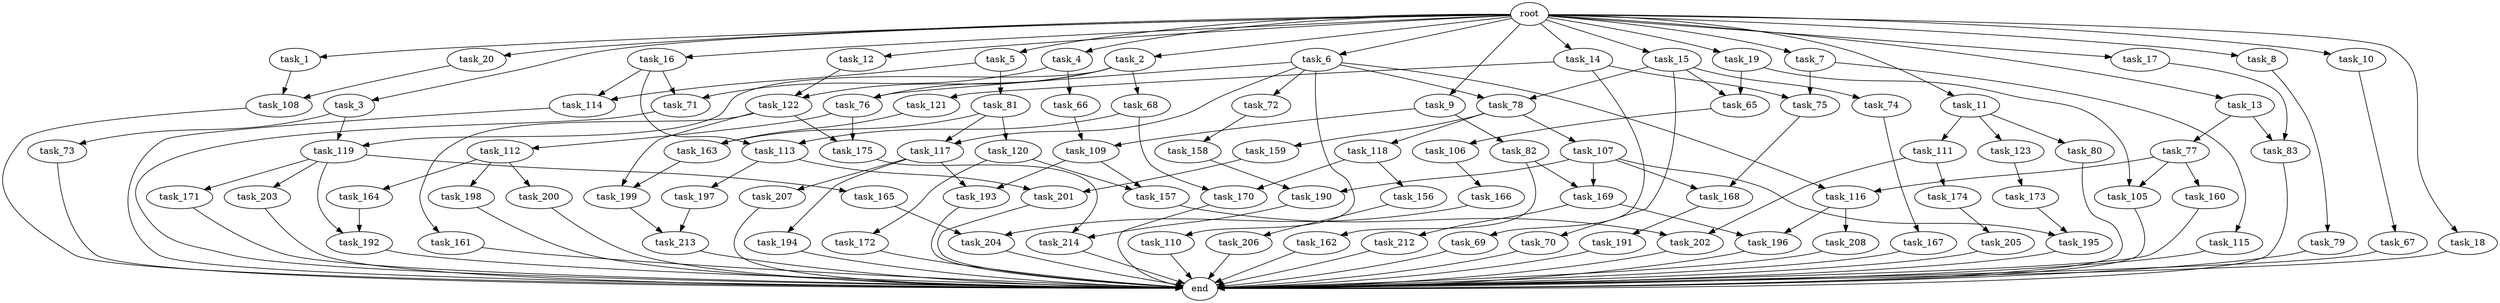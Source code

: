 digraph G {
  root [size="0.000000"];
  task_1 [size="1.024000"];
  task_2 [size="1.024000"];
  task_3 [size="1.024000"];
  task_4 [size="1.024000"];
  task_5 [size="1.024000"];
  task_6 [size="1.024000"];
  task_7 [size="1.024000"];
  task_8 [size="1.024000"];
  task_9 [size="1.024000"];
  task_10 [size="1.024000"];
  task_11 [size="1.024000"];
  task_12 [size="1.024000"];
  task_13 [size="1.024000"];
  task_14 [size="1.024000"];
  task_15 [size="1.024000"];
  task_16 [size="1.024000"];
  task_17 [size="1.024000"];
  task_18 [size="1.024000"];
  task_19 [size="1.024000"];
  task_20 [size="1.024000"];
  task_65 [size="1717986918.400000"];
  task_66 [size="309237645.312000"];
  task_67 [size="137438953.472000"];
  task_68 [size="549755813.888000"];
  task_69 [size="137438953.472000"];
  task_70 [size="858993459.200000"];
  task_71 [size="1168231104.512000"];
  task_72 [size="695784701.952000"];
  task_73 [size="695784701.952000"];
  task_74 [size="858993459.200000"];
  task_75 [size="558345748.480000"];
  task_76 [size="1245540515.840000"];
  task_77 [size="858993459.200000"];
  task_78 [size="1554778161.152000"];
  task_79 [size="137438953.472000"];
  task_80 [size="309237645.312000"];
  task_81 [size="77309411.328000"];
  task_82 [size="549755813.888000"];
  task_83 [size="936302870.528000"];
  task_105 [size="1408749273.088000"];
  task_106 [size="214748364.800000"];
  task_107 [size="214748364.800000"];
  task_108 [size="687194767.360000"];
  task_109 [size="970662608.896000"];
  task_110 [size="695784701.952000"];
  task_111 [size="309237645.312000"];
  task_112 [size="858993459.200000"];
  task_113 [size="1408749273.088000"];
  task_114 [size="936302870.528000"];
  task_115 [size="420906795.008000"];
  task_116 [size="1245540515.840000"];
  task_117 [size="773094113.280000"];
  task_118 [size="214748364.800000"];
  task_119 [size="1245540515.840000"];
  task_120 [size="77309411.328000"];
  task_121 [size="137438953.472000"];
  task_122 [size="687194767.360000"];
  task_123 [size="309237645.312000"];
  task_156 [size="77309411.328000"];
  task_157 [size="584115552.256000"];
  task_158 [size="34359738.368000"];
  task_159 [size="214748364.800000"];
  task_160 [size="549755813.888000"];
  task_161 [size="34359738.368000"];
  task_162 [size="309237645.312000"];
  task_163 [size="498216206.336000"];
  task_164 [size="549755813.888000"];
  task_165 [size="77309411.328000"];
  task_166 [size="137438953.472000"];
  task_167 [size="309237645.312000"];
  task_168 [size="764504178.688000"];
  task_169 [size="523986010.112000"];
  task_170 [size="627065225.216000"];
  task_171 [size="77309411.328000"];
  task_172 [size="549755813.888000"];
  task_173 [size="695784701.952000"];
  task_174 [size="695784701.952000"];
  task_175 [size="893353197.568000"];
  task_190 [size="764504178.688000"];
  task_191 [size="34359738.368000"];
  task_192 [size="773094113.280000"];
  task_193 [size="455266533.376000"];
  task_194 [size="420906795.008000"];
  task_195 [size="352187318.272000"];
  task_196 [size="833223655.424000"];
  task_197 [size="858993459.200000"];
  task_198 [size="549755813.888000"];
  task_199 [size="171798691.840000"];
  task_200 [size="549755813.888000"];
  task_201 [size="1073741824.000000"];
  task_202 [size="773094113.280000"];
  task_203 [size="77309411.328000"];
  task_204 [size="523986010.112000"];
  task_205 [size="695784701.952000"];
  task_206 [size="309237645.312000"];
  task_207 [size="420906795.008000"];
  task_208 [size="137438953.472000"];
  task_212 [size="695784701.952000"];
  task_213 [size="764504178.688000"];
  task_214 [size="498216206.336000"];
  end [size="0.000000"];

  root -> task_1 [size="1.000000"];
  root -> task_2 [size="1.000000"];
  root -> task_3 [size="1.000000"];
  root -> task_4 [size="1.000000"];
  root -> task_5 [size="1.000000"];
  root -> task_6 [size="1.000000"];
  root -> task_7 [size="1.000000"];
  root -> task_8 [size="1.000000"];
  root -> task_9 [size="1.000000"];
  root -> task_10 [size="1.000000"];
  root -> task_11 [size="1.000000"];
  root -> task_12 [size="1.000000"];
  root -> task_13 [size="1.000000"];
  root -> task_14 [size="1.000000"];
  root -> task_15 [size="1.000000"];
  root -> task_16 [size="1.000000"];
  root -> task_17 [size="1.000000"];
  root -> task_18 [size="1.000000"];
  root -> task_19 [size="1.000000"];
  root -> task_20 [size="1.000000"];
  task_1 -> task_108 [size="134217728.000000"];
  task_2 -> task_68 [size="536870912.000000"];
  task_2 -> task_76 [size="536870912.000000"];
  task_2 -> task_119 [size="536870912.000000"];
  task_2 -> task_122 [size="536870912.000000"];
  task_3 -> task_73 [size="679477248.000000"];
  task_3 -> task_119 [size="679477248.000000"];
  task_4 -> task_66 [size="301989888.000000"];
  task_4 -> task_71 [size="301989888.000000"];
  task_5 -> task_81 [size="75497472.000000"];
  task_5 -> task_114 [size="75497472.000000"];
  task_6 -> task_72 [size="679477248.000000"];
  task_6 -> task_76 [size="679477248.000000"];
  task_6 -> task_78 [size="679477248.000000"];
  task_6 -> task_110 [size="679477248.000000"];
  task_6 -> task_116 [size="679477248.000000"];
  task_6 -> task_117 [size="679477248.000000"];
  task_7 -> task_75 [size="411041792.000000"];
  task_7 -> task_115 [size="411041792.000000"];
  task_8 -> task_79 [size="134217728.000000"];
  task_9 -> task_82 [size="536870912.000000"];
  task_9 -> task_109 [size="536870912.000000"];
  task_10 -> task_67 [size="134217728.000000"];
  task_11 -> task_80 [size="301989888.000000"];
  task_11 -> task_111 [size="301989888.000000"];
  task_11 -> task_123 [size="301989888.000000"];
  task_12 -> task_122 [size="134217728.000000"];
  task_13 -> task_77 [size="838860800.000000"];
  task_13 -> task_83 [size="838860800.000000"];
  task_14 -> task_69 [size="134217728.000000"];
  task_14 -> task_75 [size="134217728.000000"];
  task_14 -> task_121 [size="134217728.000000"];
  task_15 -> task_65 [size="838860800.000000"];
  task_15 -> task_70 [size="838860800.000000"];
  task_15 -> task_74 [size="838860800.000000"];
  task_15 -> task_78 [size="838860800.000000"];
  task_16 -> task_71 [size="838860800.000000"];
  task_16 -> task_113 [size="838860800.000000"];
  task_16 -> task_114 [size="838860800.000000"];
  task_17 -> task_83 [size="75497472.000000"];
  task_18 -> end [size="1.000000"];
  task_19 -> task_65 [size="838860800.000000"];
  task_19 -> task_105 [size="838860800.000000"];
  task_20 -> task_108 [size="536870912.000000"];
  task_65 -> task_106 [size="209715200.000000"];
  task_66 -> task_109 [size="411041792.000000"];
  task_67 -> end [size="1.000000"];
  task_68 -> task_113 [size="536870912.000000"];
  task_68 -> task_170 [size="536870912.000000"];
  task_69 -> end [size="1.000000"];
  task_70 -> end [size="1.000000"];
  task_71 -> end [size="1.000000"];
  task_72 -> task_158 [size="33554432.000000"];
  task_73 -> end [size="1.000000"];
  task_74 -> task_167 [size="301989888.000000"];
  task_75 -> task_168 [size="536870912.000000"];
  task_76 -> task_112 [size="838860800.000000"];
  task_76 -> task_175 [size="838860800.000000"];
  task_77 -> task_105 [size="536870912.000000"];
  task_77 -> task_116 [size="536870912.000000"];
  task_77 -> task_160 [size="536870912.000000"];
  task_78 -> task_107 [size="209715200.000000"];
  task_78 -> task_118 [size="209715200.000000"];
  task_78 -> task_159 [size="209715200.000000"];
  task_79 -> end [size="1.000000"];
  task_80 -> end [size="1.000000"];
  task_81 -> task_117 [size="75497472.000000"];
  task_81 -> task_120 [size="75497472.000000"];
  task_81 -> task_163 [size="75497472.000000"];
  task_82 -> task_162 [size="301989888.000000"];
  task_82 -> task_169 [size="301989888.000000"];
  task_83 -> end [size="1.000000"];
  task_105 -> end [size="1.000000"];
  task_106 -> task_166 [size="134217728.000000"];
  task_107 -> task_168 [size="209715200.000000"];
  task_107 -> task_169 [size="209715200.000000"];
  task_107 -> task_190 [size="209715200.000000"];
  task_107 -> task_195 [size="209715200.000000"];
  task_108 -> end [size="1.000000"];
  task_109 -> task_157 [size="33554432.000000"];
  task_109 -> task_193 [size="33554432.000000"];
  task_110 -> end [size="1.000000"];
  task_111 -> task_174 [size="679477248.000000"];
  task_111 -> task_202 [size="679477248.000000"];
  task_112 -> task_164 [size="536870912.000000"];
  task_112 -> task_198 [size="536870912.000000"];
  task_112 -> task_200 [size="536870912.000000"];
  task_113 -> task_197 [size="838860800.000000"];
  task_113 -> task_201 [size="838860800.000000"];
  task_114 -> end [size="1.000000"];
  task_115 -> end [size="1.000000"];
  task_116 -> task_196 [size="134217728.000000"];
  task_116 -> task_208 [size="134217728.000000"];
  task_117 -> task_193 [size="411041792.000000"];
  task_117 -> task_194 [size="411041792.000000"];
  task_117 -> task_207 [size="411041792.000000"];
  task_118 -> task_156 [size="75497472.000000"];
  task_118 -> task_170 [size="75497472.000000"];
  task_119 -> task_165 [size="75497472.000000"];
  task_119 -> task_171 [size="75497472.000000"];
  task_119 -> task_192 [size="75497472.000000"];
  task_119 -> task_203 [size="75497472.000000"];
  task_120 -> task_157 [size="536870912.000000"];
  task_120 -> task_172 [size="536870912.000000"];
  task_121 -> task_163 [size="411041792.000000"];
  task_122 -> task_161 [size="33554432.000000"];
  task_122 -> task_175 [size="33554432.000000"];
  task_122 -> task_199 [size="33554432.000000"];
  task_123 -> task_173 [size="679477248.000000"];
  task_156 -> task_206 [size="301989888.000000"];
  task_157 -> task_202 [size="75497472.000000"];
  task_158 -> task_190 [size="536870912.000000"];
  task_159 -> task_201 [size="209715200.000000"];
  task_160 -> end [size="1.000000"];
  task_161 -> end [size="1.000000"];
  task_162 -> end [size="1.000000"];
  task_163 -> task_199 [size="134217728.000000"];
  task_164 -> task_192 [size="679477248.000000"];
  task_165 -> task_204 [size="301989888.000000"];
  task_166 -> task_204 [size="209715200.000000"];
  task_167 -> end [size="1.000000"];
  task_168 -> task_191 [size="33554432.000000"];
  task_169 -> task_196 [size="679477248.000000"];
  task_169 -> task_212 [size="679477248.000000"];
  task_170 -> end [size="1.000000"];
  task_171 -> end [size="1.000000"];
  task_172 -> end [size="1.000000"];
  task_173 -> task_195 [size="134217728.000000"];
  task_174 -> task_205 [size="679477248.000000"];
  task_175 -> task_214 [size="411041792.000000"];
  task_190 -> task_214 [size="75497472.000000"];
  task_191 -> end [size="1.000000"];
  task_192 -> end [size="1.000000"];
  task_193 -> end [size="1.000000"];
  task_194 -> end [size="1.000000"];
  task_195 -> end [size="1.000000"];
  task_196 -> end [size="1.000000"];
  task_197 -> task_213 [size="536870912.000000"];
  task_198 -> end [size="1.000000"];
  task_199 -> task_213 [size="209715200.000000"];
  task_200 -> end [size="1.000000"];
  task_201 -> end [size="1.000000"];
  task_202 -> end [size="1.000000"];
  task_203 -> end [size="1.000000"];
  task_204 -> end [size="1.000000"];
  task_205 -> end [size="1.000000"];
  task_206 -> end [size="1.000000"];
  task_207 -> end [size="1.000000"];
  task_208 -> end [size="1.000000"];
  task_212 -> end [size="1.000000"];
  task_213 -> end [size="1.000000"];
  task_214 -> end [size="1.000000"];
}
